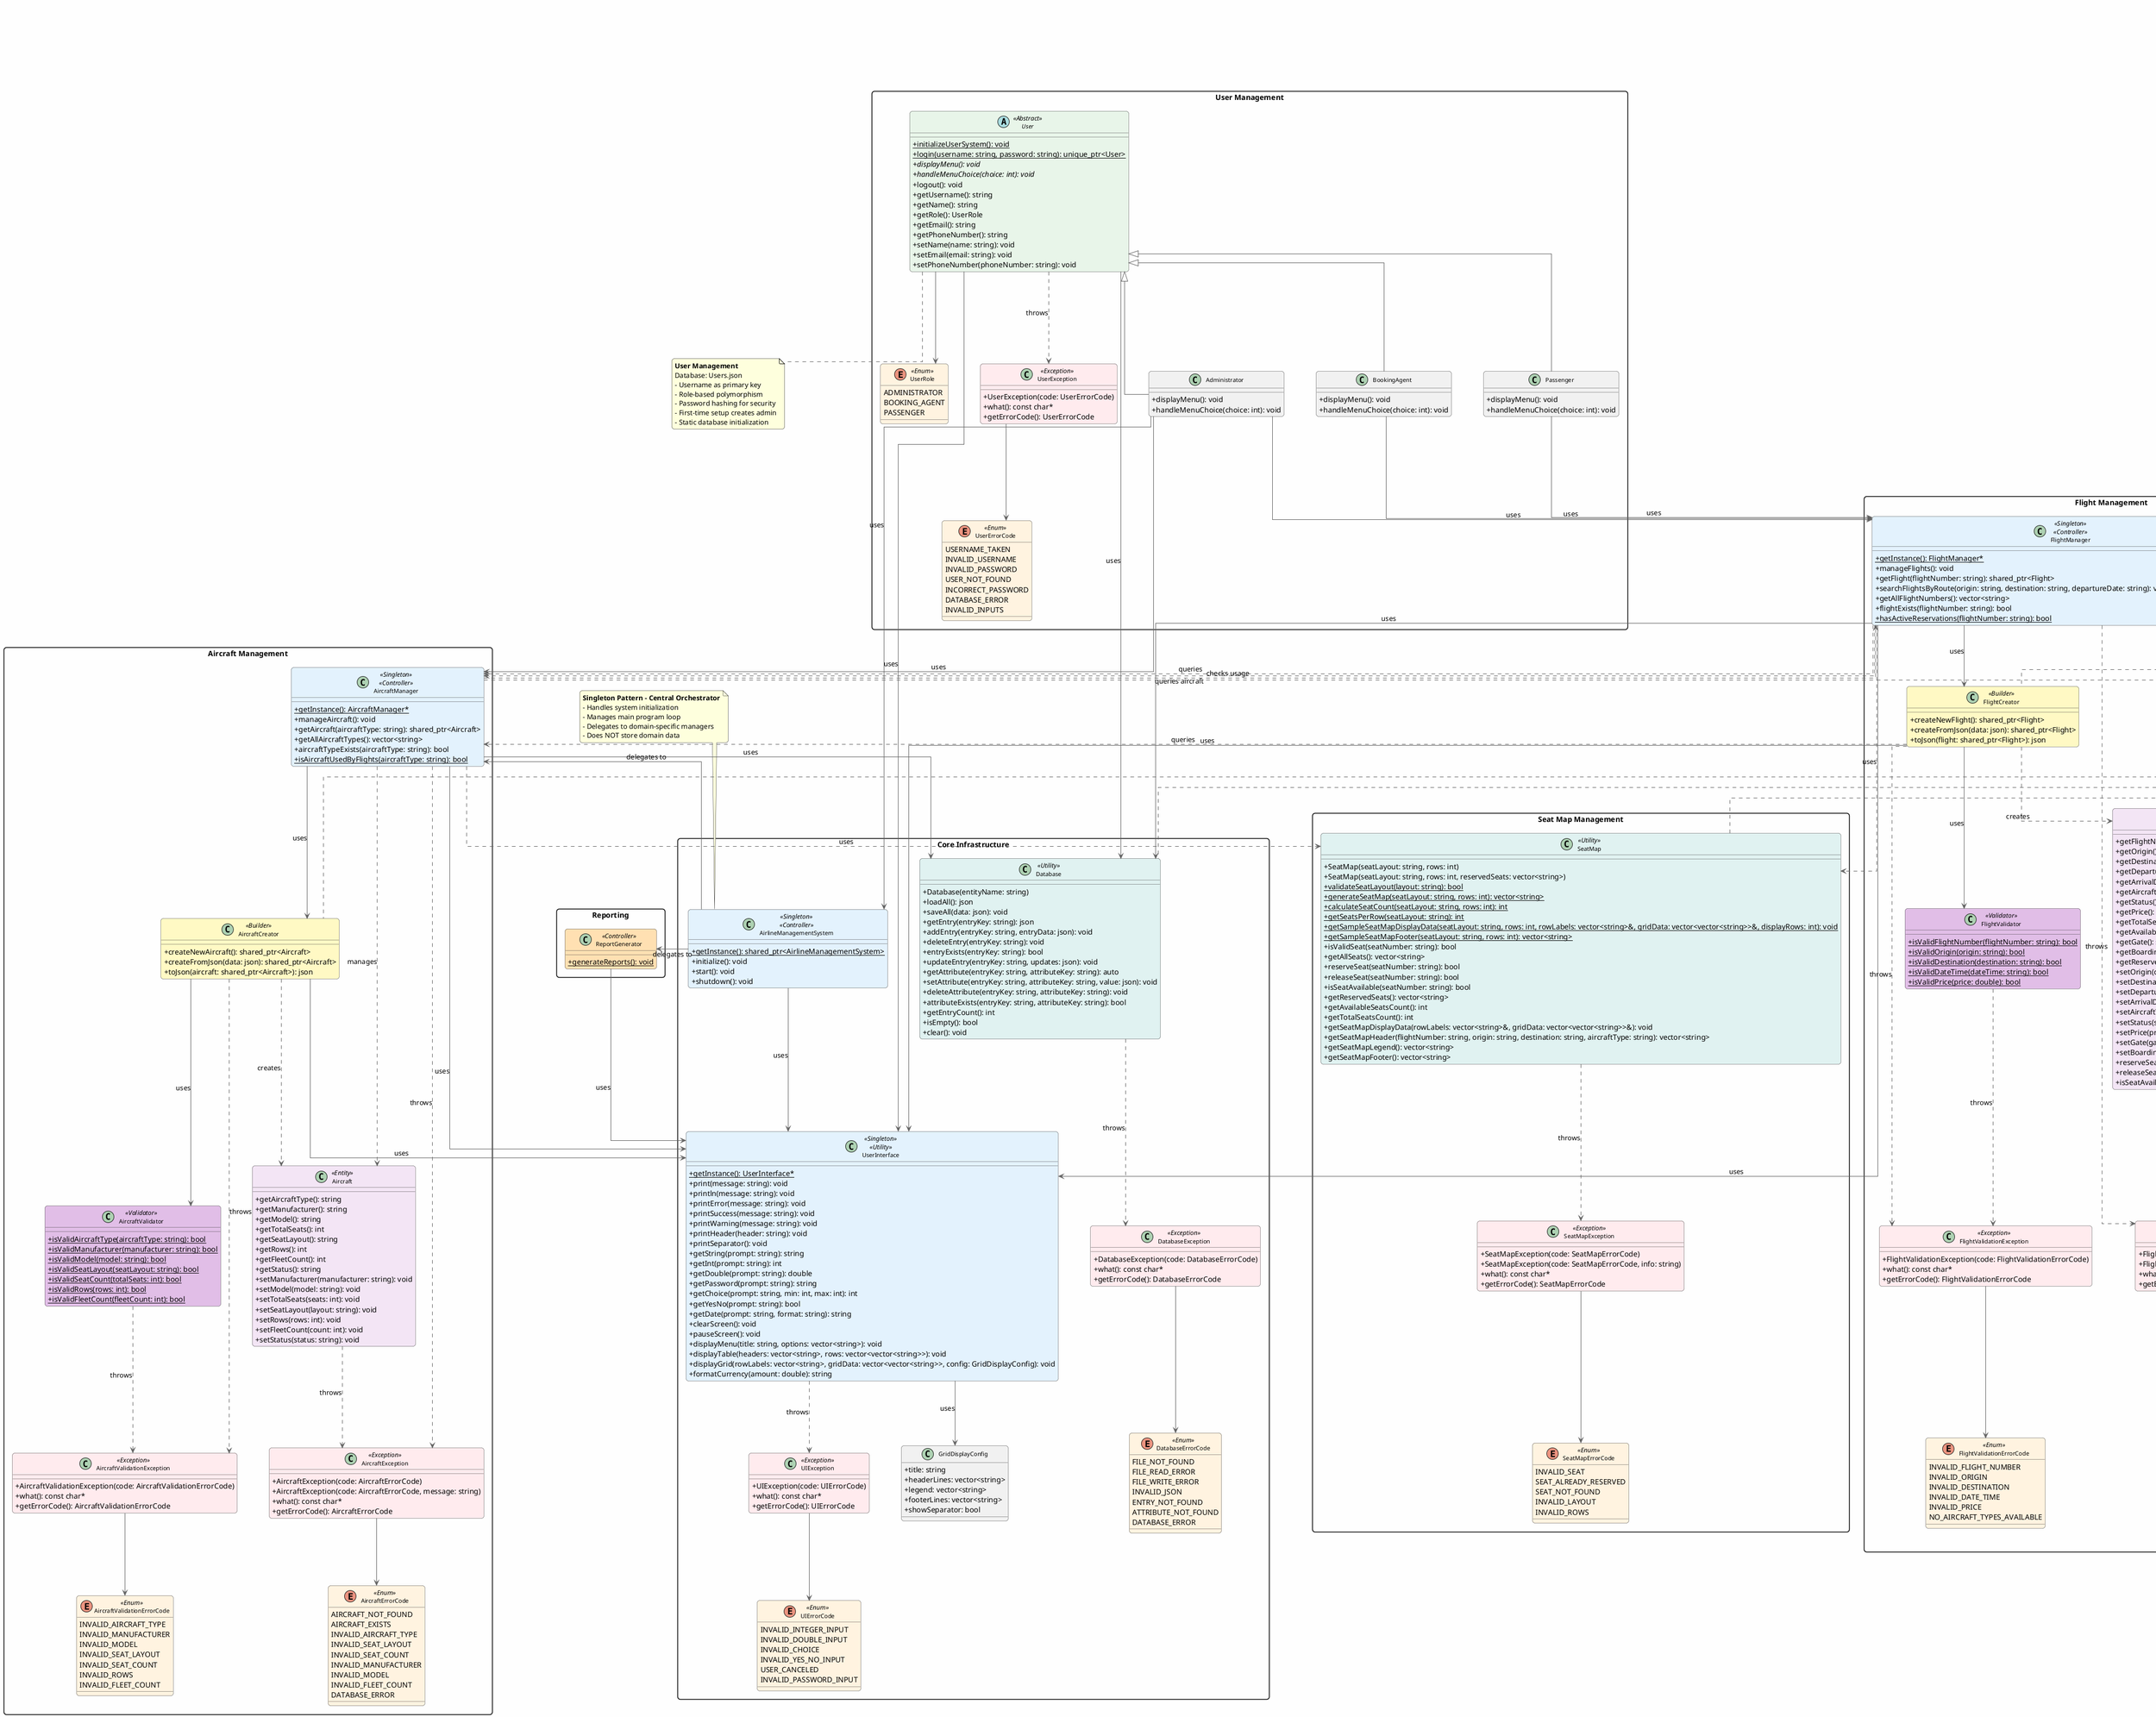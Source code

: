 @startuml Airline_Management_System_Revised

' ==================== Styling Configuration ====================
skinparam classAttributeIconSize 0
skinparam linetype ortho
skinparam backgroundColor #FEFEFE
skinparam roundcorner 10
skinparam shadowing false

' Class styling
skinparam class {
  BackgroundColor<<Abstract>> #E8F5E9
  BackgroundColor<<Enum>> #FFF3E0
  BackgroundColor<<Singleton>> #E3F2FD
  BackgroundColor<<Entity>> #F3E5F5
  BackgroundColor<<Controller>> #FFE0B2
  BackgroundColor<<Utility>> #E0F2F1
  BackgroundColor<<Exception>> #FFEBEE
  BackgroundColor<<Builder>> #FFF9C4
  BackgroundColor<<Validator>> #E1BEE7
  BorderColor #424242
  ArrowColor #616161
  FontName Arial
  FontSize 11
}

skinparam nodesep 60
skinparam ranksep 80
skinparam packageStyle rectangle

' ==================== Core Infrastructure ====================

package "Core Infrastructure" {
  class GridDisplayConfig {
    + title: string
    + headerLines: vector<string>
    + legend: vector<string>
    + footerLines: vector<string>
    + showSeparator: bool
  }

  class UserInterface <<Singleton>> <<Utility>> {
    + {static} getInstance(): UserInterface*
    + print(message: string): void
    + println(message: string): void
    + printError(message: string): void
    + printSuccess(message: string): void
    + printWarning(message: string): void
    + printHeader(header: string): void
    + printSeparator(): void
    + getString(prompt: string): string
    + getInt(prompt: string): int
    + getDouble(prompt: string): double
    + getPassword(prompt: string): string
    + getChoice(prompt: string, min: int, max: int): int
    + getYesNo(prompt: string): bool
    + getDate(prompt: string, format: string): string
    + clearScreen(): void
    + pauseScreen(): void
    + displayMenu(title: string, options: vector<string>): void
    + displayTable(headers: vector<string>, rows: vector<vector<string>>): void
    + displayGrid(rowLabels: vector<string>, gridData: vector<vector<string>>, config: GridDisplayConfig): void
    + formatCurrency(amount: double): string
  }

  class Database <<Utility>> {
    + Database(entityName: string)
    + loadAll(): json
    + saveAll(data: json): void
    + getEntry(entryKey: string): json
    + addEntry(entryKey: string, entryData: json): void
    + deleteEntry(entryKey: string): void
    + entryExists(entryKey: string): bool
    + updateEntry(entryKey: string, updates: json): void
    + getAttribute(entryKey: string, attributeKey: string): auto
    + setAttribute(entryKey: string, attributeKey: string, value: json): void
    + deleteAttribute(entryKey: string, attributeKey: string): void
    + attributeExists(entryKey: string, attributeKey: string): bool
    + getEntryCount(): int
    + isEmpty(): bool
    + clear(): void
  }

  enum DatabaseErrorCode <<Enum>> {
    FILE_NOT_FOUND
    FILE_READ_ERROR
    FILE_WRITE_ERROR
    INVALID_JSON
    ENTRY_NOT_FOUND
    ATTRIBUTE_NOT_FOUND
    DATABASE_ERROR
  }

  class DatabaseException <<Exception>> {
    + DatabaseException(code: DatabaseErrorCode)
    + what(): const char*
    + getErrorCode(): DatabaseErrorCode
  }
  
  enum UIErrorCode <<Enum>> {
    INVALID_INTEGER_INPUT
    INVALID_DOUBLE_INPUT
    INVALID_CHOICE
    INVALID_YES_NO_INPUT
    USER_CANCELED
    INVALID_PASSWORD_INPUT
  }
  
  class UIException <<Exception>> {
    + UIException(code: UIErrorCode)
    + what(): const char*
    + getErrorCode(): UIErrorCode
  }

  class AirlineManagementSystem <<Singleton>> <<Controller>> {
    + {static} getInstance(): shared_ptr<AirlineManagementSystem>
    + initialize(): void
    + start(): void
    + shutdown(): void
  }
  
  UserInterface --> GridDisplayConfig : uses
  UserInterface ..> UIException : throws
  UIException --> UIErrorCode
  Database ..> DatabaseException : throws
  DatabaseException --> DatabaseErrorCode
  AirlineManagementSystem --> UserInterface : uses
}

' ==================== User Management ====================

package "User Management" {
  enum UserRole <<Enum>> {
    ADMINISTRATOR
    BOOKING_AGENT
    PASSENGER
  }

  enum UserErrorCode <<Enum>> {
    USERNAME_TAKEN
    INVALID_USERNAME
    INVALID_PASSWORD
    USER_NOT_FOUND
    INCORRECT_PASSWORD
    DATABASE_ERROR
    INVALID_INPUTS
  }

  abstract class User <<Abstract>> {
    + {static} initializeUserSystem(): void
    + {static} login(username: string, password: string): unique_ptr<User>
    + {abstract} displayMenu(): void
    + {abstract} handleMenuChoice(choice: int): void
    + logout(): void
    + getUsername(): string
    + getName(): string
    + getRole(): UserRole
    + getEmail(): string
    + getPhoneNumber(): string
    + setName(name: string): void
    + setEmail(email: string): void
    + setPhoneNumber(phoneNumber: string): void
  }

  class Administrator {
    + displayMenu(): void
    + handleMenuChoice(choice: int): void
  }

  class BookingAgent {
    + displayMenu(): void
    + handleMenuChoice(choice: int): void
  }

  class Passenger {
    + displayMenu(): void
    + handleMenuChoice(choice: int): void
  }

  class UserException <<Exception>> {
    + UserException(code: UserErrorCode)
    + what(): const char*
    + getErrorCode(): UserErrorCode
  }
  
  User <|-- Administrator
  User <|-- BookingAgent
  User <|-- Passenger
  User --> UserRole
  User ..> UserException : throws
  User --> Database : uses
  User --> UserInterface : uses
  UserException --> UserErrorCode
}

' ==================== Seat Map Management ====================

package "Seat Map Management" {
  enum SeatMapErrorCode <<Enum>> {
    INVALID_SEAT
    SEAT_ALREADY_RESERVED
    SEAT_NOT_FOUND
    INVALID_LAYOUT
    INVALID_ROWS
  }

  class SeatMap <<Utility>> {
    + SeatMap(seatLayout: string, rows: int)
    + SeatMap(seatLayout: string, rows: int, reservedSeats: vector<string>)
    + {static} validateSeatLayout(layout: string): bool
    + {static} generateSeatMap(seatLayout: string, rows: int): vector<string>
    + {static} calculateSeatCount(seatLayout: string, rows: int): int
    + {static} getSeatsPerRow(seatLayout: string): int
    + {static} getSampleSeatMapDisplayData(seatLayout: string, rows: int, rowLabels: vector<string>&, gridData: vector<vector<string>>&, displayRows: int): void
    + {static} getSampleSeatMapFooter(seatLayout: string, rows: int): vector<string>
    + isValidSeat(seatNumber: string): bool
    + getAllSeats(): vector<string>
    + reserveSeat(seatNumber: string): bool
    + releaseSeat(seatNumber: string): bool
    + isSeatAvailable(seatNumber: string): bool
    + getReservedSeats(): vector<string>
    + getAvailableSeatsCount(): int
    + getTotalSeatsCount(): int
    + getSeatMapDisplayData(rowLabels: vector<string>&, gridData: vector<vector<string>>&): void
    + getSeatMapHeader(flightNumber: string, origin: string, destination: string, aircraftType: string): vector<string>
    + getSeatMapLegend(): vector<string>
    + getSeatMapFooter(): vector<string>
  }

  class SeatMapException <<Exception>> {
    + SeatMapException(code: SeatMapErrorCode)
    + SeatMapException(code: SeatMapErrorCode, info: string)
    + what(): const char*
    + getErrorCode(): SeatMapErrorCode
  }

  SeatMap ..> SeatMapException : throws
  SeatMapException --> SeatMapErrorCode
}

' ==================== Aircraft Management ====================

package "Aircraft Management" {
  enum AircraftErrorCode <<Enum>> {
    AIRCRAFT_NOT_FOUND
    AIRCRAFT_EXISTS
    INVALID_AIRCRAFT_TYPE
    INVALID_SEAT_LAYOUT
    INVALID_SEAT_COUNT
    INVALID_MANUFACTURER
    INVALID_MODEL
    INVALID_FLEET_COUNT
    DATABASE_ERROR
  }

  class Aircraft <<Entity>> {
    + getAircraftType(): string
    + getManufacturer(): string
    + getModel(): string
    + getTotalSeats(): int
    + getSeatLayout(): string
    + getRows(): int
    + getFleetCount(): int
    + getStatus(): string
    + setManufacturer(manufacturer: string): void
    + setModel(model: string): void
    + setTotalSeats(seats: int): void
    + setSeatLayout(layout: string): void
    + setRows(rows: int): void
    + setFleetCount(count: int): void
    + setStatus(status: string): void
  }

  class AircraftException <<Exception>> {
    + AircraftException(code: AircraftErrorCode)
    + AircraftException(code: AircraftErrorCode, message: string)
    + what(): const char*
    + getErrorCode(): AircraftErrorCode
  }
  
  class AircraftValidator <<Validator>> {
    + {static} isValidAircraftType(aircraftType: string): bool
    + {static} isValidManufacturer(manufacturer: string): bool
    + {static} isValidModel(model: string): bool
    + {static} isValidSeatLayout(seatLayout: string): bool
    + {static} isValidSeatCount(totalSeats: int): bool
    + {static} isValidRows(rows: int): bool
    + {static} isValidFleetCount(fleetCount: int): bool
  }
  
  enum AircraftValidationErrorCode <<Enum>> {
    INVALID_AIRCRAFT_TYPE
    INVALID_MANUFACTURER
    INVALID_MODEL
    INVALID_SEAT_LAYOUT
    INVALID_SEAT_COUNT
    INVALID_ROWS
    INVALID_FLEET_COUNT
  }
  
  class AircraftValidationException <<Exception>> {
    + AircraftValidationException(code: AircraftValidationErrorCode)
    + what(): const char*
    + getErrorCode(): AircraftValidationErrorCode
  }
  
  class AircraftCreator <<Builder>> {
    + createNewAircraft(): shared_ptr<Aircraft>
    + createFromJson(data: json): shared_ptr<Aircraft>
    + toJson(aircraft: shared_ptr<Aircraft>): json
  }
  
  class AircraftManager <<Singleton>> <<Controller>> {
    + {static} getInstance(): AircraftManager*
    + manageAircraft(): void
    + getAircraft(aircraftType: string): shared_ptr<Aircraft>
    + getAllAircraftTypes(): vector<string>
    + aircraftTypeExists(aircraftType: string): bool
    + {static} isAircraftUsedByFlights(aircraftType: string): bool
  }
  
  Aircraft ..> AircraftException : throws
  AircraftException --> AircraftErrorCode
  AircraftValidator ..> AircraftValidationException : throws
  AircraftValidationException --> AircraftValidationErrorCode
  AircraftCreator --> UserInterface : uses
  AircraftCreator --> AircraftValidator : uses
  AircraftCreator ..> Aircraft : creates
  AircraftCreator ..> AircraftValidationException : throws
  AircraftManager --> Database : uses
  AircraftManager --> UserInterface : uses
  AircraftManager --> AircraftCreator : uses
  AircraftManager ..> Aircraft : manages
  AircraftManager ..> SeatMap : uses
  AircraftManager ..> AircraftException : throws
}

' ==================== Flight Management ====================

package "Flight Management" {
  enum FlightErrorCode <<Enum>> {
    FLIGHT_NOT_FOUND
    FLIGHT_EXISTS
    INVALID_FLIGHT_NUMBER
    INVALID_AIRCRAFT_TYPE
    INVALID_ORIGIN
    INVALID_DESTINATION
    INVALID_DATE_FORMAT
    SEAT_OPERATION_FAILED
    DATABASE_ERROR
  }

  class Flight <<Entity>> {
    + getFlightNumber(): string
    + getOrigin(): string
    + getDestination(): string
    + getDepartureDateTime(): string
    + getArrivalDateTime(): string
    + getAircraftType(): string
    + getStatus(): string
    + getPrice(): double
    + getTotalSeats(): int
    + getAvailableSeats(): int
    + getGate(): string
    + getBoardingTime(): string
    + getReservedSeats(): vector<string>
    + setOrigin(origin: string): void
    + setDestination(destination: string): void
    + setDepartureDateTime(departureDateTime: string): void
    + setArrivalDateTime(arrivalDateTime: string): void
    + setAircraftType(aircraftType: string): void
    + setStatus(status: string): void
    + setPrice(price: double): void
    + setGate(gate: string): void
    + setBoardingTime(boardingTime: string): void
    + reserveSeat(seatNumber: string): bool
    + releaseSeat(seatNumber: string): bool
    + isSeatAvailable(seatNumber: string): bool
  }

  class FlightException <<Exception>> {
    + FlightException(code: FlightErrorCode)
    + FlightException(code: FlightErrorCode, message: string)
    + what(): const char*
    + getErrorCode(): FlightErrorCode
  }
  
  class FlightValidator <<Validator>> {
    + {static} isValidFlightNumber(flightNumber: string): bool
    + {static} isValidOrigin(origin: string): bool
    + {static} isValidDestination(destination: string): bool
    + {static} isValidDateTime(dateTime: string): bool
    + {static} isValidPrice(price: double): bool
  }
  
  enum FlightValidationErrorCode <<Enum>> {
    INVALID_FLIGHT_NUMBER
    INVALID_ORIGIN
    INVALID_DESTINATION
    INVALID_DATE_TIME
    INVALID_PRICE
    NO_AIRCRAFT_TYPES_AVAILABLE
  }
  
  class FlightValidationException <<Exception>> {
    + FlightValidationException(code: FlightValidationErrorCode)
    + what(): const char*
    + getErrorCode(): FlightValidationErrorCode
  }
  
  class FlightCreator <<Builder>> {
    + createNewFlight(): shared_ptr<Flight>
    + createFromJson(data: json): shared_ptr<Flight>
    + toJson(flight: shared_ptr<Flight>): json
  }
  
  class FlightManager <<Singleton>> <<Controller>> {
    + {static} getInstance(): FlightManager*
    + manageFlights(): void
    + getFlight(flightNumber: string): shared_ptr<Flight>
    + searchFlightsByRoute(origin: string, destination: string, departureDate: string): vector<shared_ptr<Flight>>
    + getAllFlightNumbers(): vector<string>
    + flightExists(flightNumber: string): bool
    + {static} hasActiveReservations(flightNumber: string): bool
  }
  
  Flight ..> FlightException : throws
  FlightException --> FlightErrorCode
  FlightValidator ..> FlightValidationException : throws
  FlightValidationException --> FlightValidationErrorCode
  FlightCreator --> UserInterface : uses
  FlightCreator --> FlightValidator : uses
  FlightCreator ..> Flight : creates
  FlightCreator ..> FlightValidationException : throws
  FlightCreator ..> AircraftManager : queries
  FlightManager --> Database : uses
  FlightManager --> UserInterface : uses
  FlightManager --> FlightCreator : uses
  FlightManager ..> Flight : manages
  FlightManager ..> AircraftManager : queries
  FlightManager ..> SeatMap : uses
  FlightManager ..> FlightException : throws
}

' ==================== Crew Management ====================

package "Crew Management" {
  enum CrewRole <<Enum>> {
    PILOT
    FLIGHT_ATTENDANT
  }

  class CrewMember <<Entity>> {
    + getCrewId(): string
    + getName(): string
    + getRole(): CrewRole
    + getLicenseNumber(): string
    + getFlightHours(): double
    + getAssignedFlights(): vector<string>
    + setName(name: string): void
    + setLicenseNumber(license: string): void
    + addFlightHours(hours: double): void
    + canBeAssigned(date: string): bool
  }
  
  CrewMember --> CrewRole
}

' ==================== Booking System ====================

package "Booking System" {
  enum ReservationStatus <<Enum>> {
    PENDING
    CONFIRMED
    CHECKED_IN
    BOARDED
    COMPLETED
    CANCELED
  }

  class Reservation <<Entity>> {
    + getReservationId(): string
    + getPassengerUsername(): string
    + getPassengerName(): string
    + getFlightNumber(): string
    + getSeatNumber(): string
    + getStatus(): ReservationStatus
    + getBookingDate(): string
    + getTotalCost(): double
    + getPaymentId(): string
    + confirmReservation(): void
    + cancelReservation(): void
    + checkIn(): void
    + setStatus(status: ReservationStatus): void
  }

  enum PaymentMethod <<Enum>> {
    CREDIT_CARD
    DEBIT_CARD
    CASH
    PAYPAL
  }

  enum TransactionStatus <<Enum>> {
    PENDING
    COMPLETED
    FAILED
    REFUNDED
  }

  class Payment {
    + getPaymentId(): string
    + getReservationId(): string
    + getAmount(): double
    + getPaymentMethod(): PaymentMethod
    + getTransactionStatus(): TransactionStatus
    + getPaymentDate(): string
    + processPayment(): bool
    + refund(): bool
  }

  class BoardingPass {
    + getBoardingPassId(): string
    + getReservationId(): string
    + getPassengerName(): string
    + getFlightNumber(): string
    + getSeatNumber(): string
    + getGate(): string
    + getBoardingTime(): string
    + verify(): bool
  }

  class CheckInSystem {
    + {static} checkInPassenger(reservationId: string): unique_ptr<BoardingPass>
    + {static} verifyBoardingPass(boardingPassId: string): bool
  }
  
  Reservation --> ReservationStatus
  Payment --> PaymentMethod
  Payment --> TransactionStatus
  CheckInSystem ..> BoardingPass : creates
}

' ==================== Reporting ====================

package "Reporting" {
  class ReportGenerator <<Controller>> {
    + {static} generateReports(): void
  }
  
  ReportGenerator --> UserInterface : uses
}

' ==================== Cross-Package Relationships ====================

' System orchestrates major components
AirlineManagementSystem --> AircraftManager : delegates to
AirlineManagementSystem --> ReportGenerator : delegates to

' User classes interact with managers
Administrator --> AirlineManagementSystem : uses
Administrator --> FlightManager : uses
Administrator --> AircraftManager : uses
BookingAgent --> FlightManager : uses
Passenger --> FlightManager : uses

' Manager relationships
AircraftManager ..> FlightManager : checks usage
FlightManager ..> AircraftManager : queries aircraft

' Data flow relationships
Reservation --> FlightManager : queries
Reservation --> Payment : has
BoardingPass --> Reservation : generated from
CrewMember ..> FlightManager : assigned to

note top of AirlineManagementSystem
  **Singleton Pattern - Central Orchestrator**
  - Handles system initialization
  - Manages main program loop
  - Delegates to domain-specific managers
  - Does NOT store domain data
end note

note right of SeatMap
  **Pure Business Logic Class**
  - NO database or UI dependencies
  - Validates seat layouts and numbers
  - Manages seat reservations in memory
  - Returns display data structures
  - Used by Aircraft and Flight managers
end note

note right of FlightManager
  **Manager Pattern - Flight Domain**
  Database: Flights.json
  - Manages all flight operations
  - Uses FlightCreator for validation/creation
  - Queries AircraftManager for aircraft data
  - Creates SeatMap instances with reservations
  - Handles business logic and menus
end note

note right of AircraftManager
  **Manager Pattern - Aircraft Domain**
  Database: Aircrafts.json
  - Manages all aircraft type operations
  - Uses AircraftCreator for validation/creation
  - Checks flight usage before deletion
  - Handles business logic and menus
  - Stores aircraft TYPE specifications only
end note

note left of FlightCreator
  **Builder Pattern**
  - Encapsulates Flight construction
  - Validates all input fields
  - Prompts user for data via UI
  - Handles JSON serialization/deserialization
  - Friend of Flight and FlightManager
end note

note left of AircraftCreator
  **Builder Pattern**
  - Encapsulates Aircraft construction
  - Validates all input fields
  - Prompts user for data via UI
  - Handles JSON serialization/deserialization
  - Friend of Aircraft and AircraftManager
end note

note left of Database
  **Caching Strategy**
  - Loads entire JSON on construction
  - Keeps unique_ptr<json> in memory
  - All reads from cached data
  - Writes to file on every change
  - Ensures file consistency on crash
  - Manages "Databases/" path prefix
end note

note bottom of User
  **User Management**
  Database: Users.json
  - Username as primary key
  - Role-based polymorphism
  - Password hashing for security
  - First-time setup creates admin
  - Static database initialization
end note

@enduml